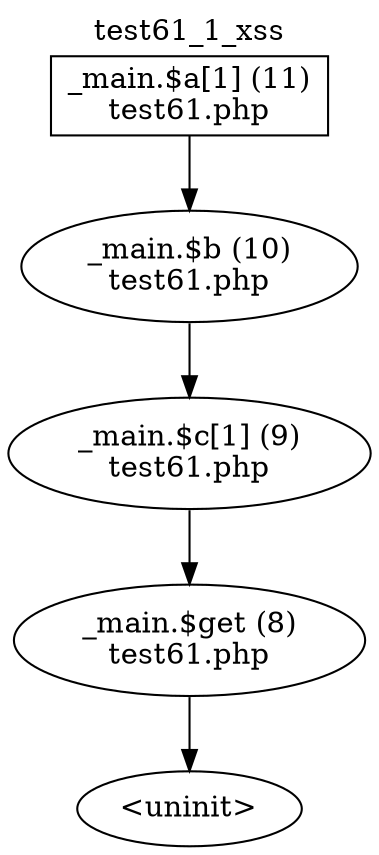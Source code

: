 digraph cfg {
  label="test61_1_xss";
  labelloc=t;
  n1 [shape=box, label="_main.$a[1] (11)\ntest61.php"];
  n2 [shape=ellipse, label="_main.$b (10)\ntest61.php"];
  n3 [shape=ellipse, label="_main.$c[1] (9)\ntest61.php"];
  n4 [shape=ellipse, label="_main.$get (8)\ntest61.php"];
  n5 [shape=ellipse, label="<uninit>"];
  n1 -> n2;
  n2 -> n3;
  n3 -> n4;
  n4 -> n5;
}
